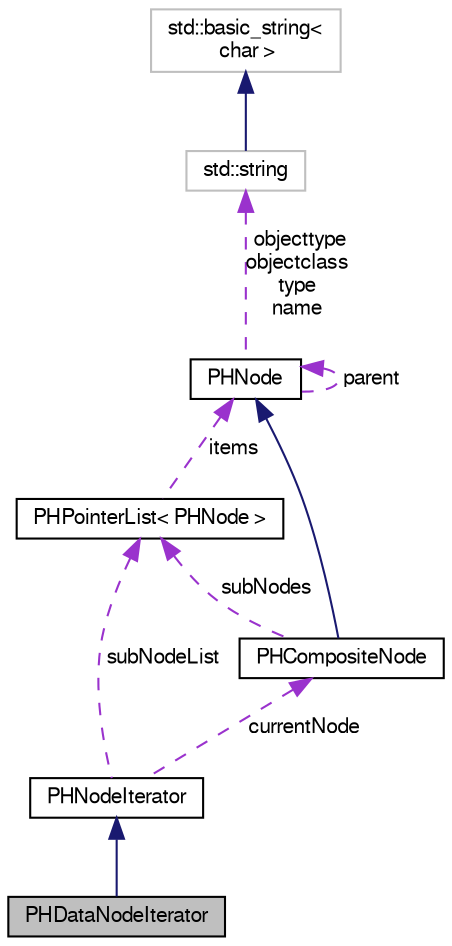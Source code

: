 digraph "PHDataNodeIterator"
{
  bgcolor="transparent";
  edge [fontname="FreeSans",fontsize="10",labelfontname="FreeSans",labelfontsize="10"];
  node [fontname="FreeSans",fontsize="10",shape=record];
  Node1 [label="PHDataNodeIterator",height=0.2,width=0.4,color="black", fillcolor="grey75", style="filled" fontcolor="black"];
  Node2 -> Node1 [dir="back",color="midnightblue",fontsize="10",style="solid",fontname="FreeSans"];
  Node2 [label="PHNodeIterator",height=0.2,width=0.4,color="black",URL="$d5/d07/classPHNodeIterator.html"];
  Node3 -> Node2 [dir="back",color="darkorchid3",fontsize="10",style="dashed",label=" subNodeList" ,fontname="FreeSans"];
  Node3 [label="PHPointerList\< PHNode \>",height=0.2,width=0.4,color="black",URL="$d6/d86/classPHPointerList.html"];
  Node4 -> Node3 [dir="back",color="darkorchid3",fontsize="10",style="dashed",label=" items" ,fontname="FreeSans"];
  Node4 [label="PHNode",height=0.2,width=0.4,color="black",URL="$dc/d82/classPHNode.html"];
  Node4 -> Node4 [dir="back",color="darkorchid3",fontsize="10",style="dashed",label=" parent" ,fontname="FreeSans"];
  Node5 -> Node4 [dir="back",color="darkorchid3",fontsize="10",style="dashed",label=" objecttype\nobjectclass\ntype\nname" ,fontname="FreeSans"];
  Node5 [label="std::string",height=0.2,width=0.4,color="grey75",tooltip="STL class. "];
  Node6 -> Node5 [dir="back",color="midnightblue",fontsize="10",style="solid",fontname="FreeSans"];
  Node6 [label="std::basic_string\<\l char \>",height=0.2,width=0.4,color="grey75",tooltip="STL class. "];
  Node7 -> Node2 [dir="back",color="darkorchid3",fontsize="10",style="dashed",label=" currentNode" ,fontname="FreeSans"];
  Node7 [label="PHCompositeNode",height=0.2,width=0.4,color="black",URL="$d5/dca/classPHCompositeNode.html"];
  Node4 -> Node7 [dir="back",color="midnightblue",fontsize="10",style="solid",fontname="FreeSans"];
  Node3 -> Node7 [dir="back",color="darkorchid3",fontsize="10",style="dashed",label=" subNodes" ,fontname="FreeSans"];
}
